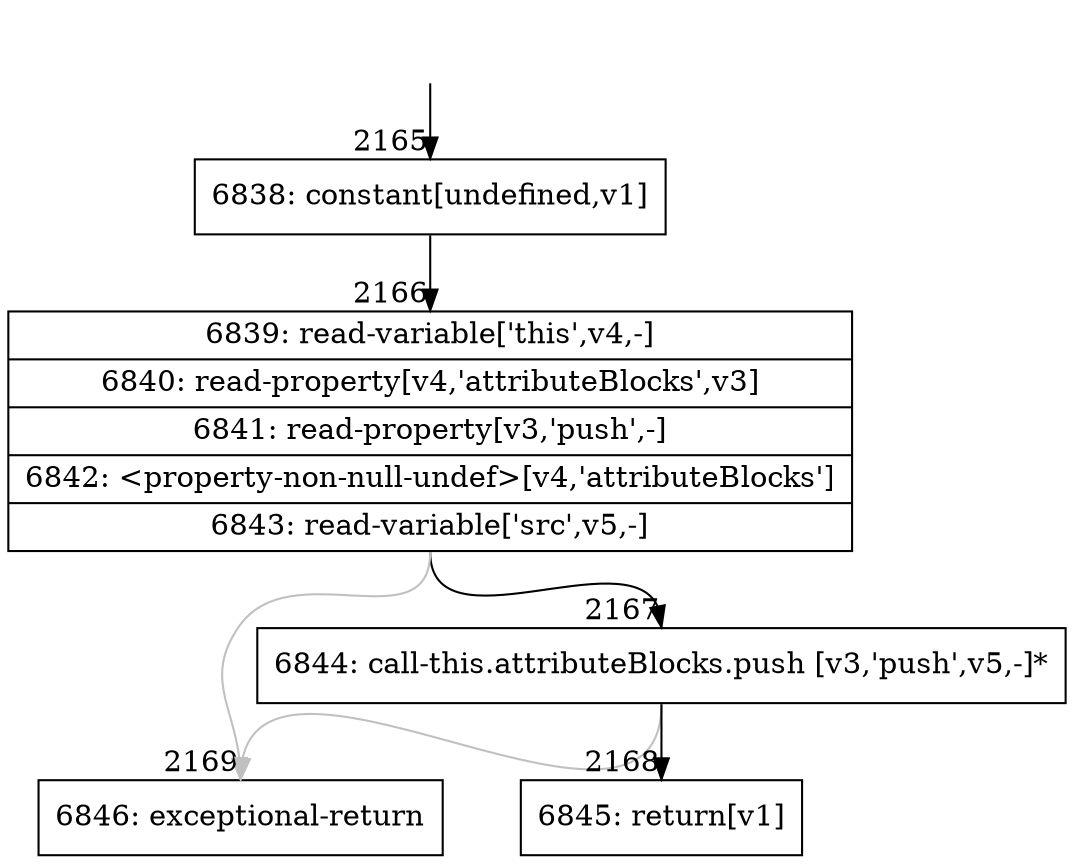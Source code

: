 digraph {
rankdir="TD"
BB_entry112[shape=none,label=""];
BB_entry112 -> BB2165 [tailport=s, headport=n, headlabel="    2165"]
BB2165 [shape=record label="{6838: constant[undefined,v1]}" ] 
BB2165 -> BB2166 [tailport=s, headport=n, headlabel="      2166"]
BB2166 [shape=record label="{6839: read-variable['this',v4,-]|6840: read-property[v4,'attributeBlocks',v3]|6841: read-property[v3,'push',-]|6842: \<property-non-null-undef\>[v4,'attributeBlocks']|6843: read-variable['src',v5,-]}" ] 
BB2166 -> BB2167 [tailport=s, headport=n, headlabel="      2167"]
BB2166 -> BB2169 [tailport=s, headport=n, color=gray, headlabel="      2169"]
BB2167 [shape=record label="{6844: call-this.attributeBlocks.push [v3,'push',v5,-]*}" ] 
BB2167 -> BB2168 [tailport=s, headport=n, headlabel="      2168"]
BB2167 -> BB2169 [tailport=s, headport=n, color=gray]
BB2168 [shape=record label="{6845: return[v1]}" ] 
BB2169 [shape=record label="{6846: exceptional-return}" ] 
//#$~ 2204
}
